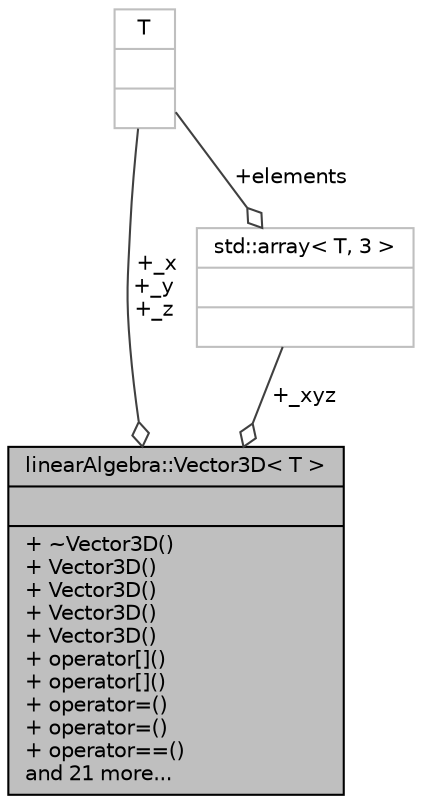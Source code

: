 digraph "linearAlgebra::Vector3D&lt; T &gt;"
{
 // LATEX_PDF_SIZE
  edge [fontname="Helvetica",fontsize="10",labelfontname="Helvetica",labelfontsize="10"];
  node [fontname="Helvetica",fontsize="10",shape=record];
  Node1 [label="{linearAlgebra::Vector3D\< T \>\n||+ ~Vector3D()\l+ Vector3D()\l+ Vector3D()\l+ Vector3D()\l+ Vector3D()\l+ operator[]()\l+ operator[]()\l+ operator=()\l+ operator=()\l+ operator==()\land 21 more...\l}",height=0.2,width=0.4,color="black", fillcolor="grey75", style="filled", fontcolor="black",tooltip="Vector3D class."];
  Node2 -> Node1 [color="grey25",fontsize="10",style="solid",label=" +_xyz" ,arrowhead="odiamond",fontname="Helvetica"];
  Node2 [label="{std::array\< T, 3 \>\n||}",height=0.2,width=0.4,color="grey75", fillcolor="white", style="filled",tooltip=" "];
  Node3 -> Node2 [color="grey25",fontsize="10",style="solid",label=" +elements" ,arrowhead="odiamond",fontname="Helvetica"];
  Node3 [label="{T\n||}",height=0.2,width=0.4,color="grey75", fillcolor="white", style="filled",tooltip=" "];
  Node3 -> Node1 [color="grey25",fontsize="10",style="solid",label=" +_x\n+_y\n+_z" ,arrowhead="odiamond",fontname="Helvetica"];
}
